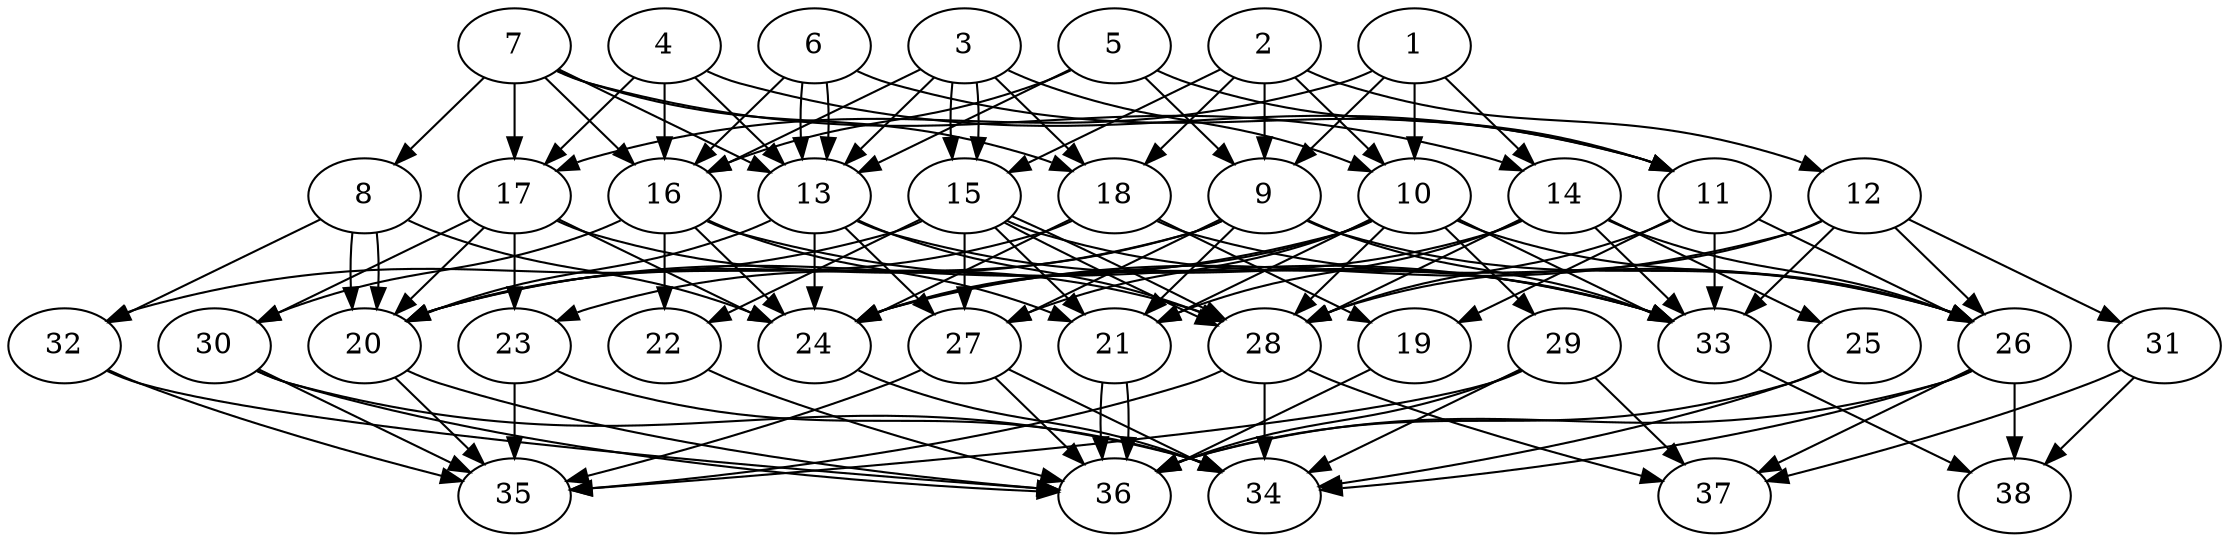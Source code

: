 // DAG (tier=3-complex, mode=compute, n=38, ccr=0.481, fat=0.792, density=0.743, regular=0.325, jump=0.223, mindata=1048576, maxdata=16777216)
// DAG automatically generated by daggen at Sun Aug 24 16:33:34 2025
// /home/ermia/Project/Environments/daggen/bin/daggen --dot --ccr 0.481 --fat 0.792 --regular 0.325 --density 0.743 --jump 0.223 --mindata 1048576 --maxdata 16777216 -n 38 
digraph G {
  1 [size="1664754908216558616576", alpha="0.19", expect_size="832377454108279308288"]
  1 -> 9 [size ="1123716754833408"]
  1 -> 10 [size ="1123716754833408"]
  1 -> 14 [size ="1123716754833408"]
  1 -> 17 [size ="1123716754833408"]
  2 [size="8931452652622496", alpha="0.04", expect_size="4465726326311248"]
  2 -> 9 [size ="168212427702272"]
  2 -> 10 [size ="168212427702272"]
  2 -> 12 [size ="168212427702272"]
  2 -> 15 [size ="168212427702272"]
  2 -> 18 [size ="168212427702272"]
  3 [size="2422144881059651584", alpha="0.09", expect_size="1211072440529825792"]
  3 -> 10 [size ="1438909749788672"]
  3 -> 13 [size ="1438909749788672"]
  3 -> 15 [size ="1438909749788672"]
  3 -> 15 [size ="1438909749788672"]
  3 -> 16 [size ="1438909749788672"]
  3 -> 18 [size ="1438909749788672"]
  4 [size="2751910309038915584000", alpha="0.05", expect_size="1375955154519457792000"]
  4 -> 11 [size ="1571012005068800"]
  4 -> 13 [size ="1571012005068800"]
  4 -> 16 [size ="1571012005068800"]
  4 -> 17 [size ="1571012005068800"]
  5 [size="78795318674822832", alpha="0.10", expect_size="39397659337411416"]
  5 -> 9 [size ="1808257769275392"]
  5 -> 11 [size ="1808257769275392"]
  5 -> 13 [size ="1808257769275392"]
  5 -> 16 [size ="1808257769275392"]
  6 [size="610960057026735744", alpha="0.15", expect_size="305480028513367872"]
  6 -> 11 [size ="474631500726272"]
  6 -> 13 [size ="474631500726272"]
  6 -> 13 [size ="474631500726272"]
  6 -> 16 [size ="474631500726272"]
  7 [size="2260783749800459763712", alpha="0.17", expect_size="1130391874900229881856"]
  7 -> 8 [size ="1378042681229312"]
  7 -> 13 [size ="1378042681229312"]
  7 -> 14 [size ="1378042681229312"]
  7 -> 16 [size ="1378042681229312"]
  7 -> 17 [size ="1378042681229312"]
  7 -> 18 [size ="1378042681229312"]
  8 [size="513528799690924", alpha="0.14", expect_size="256764399845462"]
  8 -> 20 [size ="15905882898432"]
  8 -> 20 [size ="15905882898432"]
  8 -> 24 [size ="15905882898432"]
  8 -> 32 [size ="15905882898432"]
  9 [size="244558988744622866432", alpha="0.11", expect_size="122279494372311433216"]
  9 -> 20 [size ="312856901844992"]
  9 -> 21 [size ="312856901844992"]
  9 -> 23 [size ="312856901844992"]
  9 -> 26 [size ="312856901844992"]
  9 -> 27 [size ="312856901844992"]
  9 -> 33 [size ="312856901844992"]
  10 [size="59522099053697376", alpha="0.10", expect_size="29761049526848688"]
  10 -> 20 [size ="1236920793300992"]
  10 -> 21 [size ="1236920793300992"]
  10 -> 24 [size ="1236920793300992"]
  10 -> 26 [size ="1236920793300992"]
  10 -> 27 [size ="1236920793300992"]
  10 -> 28 [size ="1236920793300992"]
  10 -> 29 [size ="1236920793300992"]
  10 -> 33 [size ="1236920793300992"]
  11 [size="80922929904406757376", alpha="0.01", expect_size="40461464952203378688"]
  11 -> 19 [size ="149671020331008"]
  11 -> 26 [size ="149671020331008"]
  11 -> 28 [size ="149671020331008"]
  11 -> 33 [size ="149671020331008"]
  12 [size="5964246075849048064", alpha="0.19", expect_size="2982123037924524032"]
  12 -> 24 [size ="26310374064128"]
  12 -> 26 [size ="26310374064128"]
  12 -> 28 [size ="26310374064128"]
  12 -> 31 [size ="26310374064128"]
  12 -> 33 [size ="26310374064128"]
  13 [size="603142082626871885824", alpha="0.18", expect_size="301571041313435942912"]
  13 -> 20 [size ="571088052420608"]
  13 -> 24 [size ="571088052420608"]
  13 -> 27 [size ="571088052420608"]
  13 -> 28 [size ="571088052420608"]
  13 -> 33 [size ="571088052420608"]
  14 [size="2685524977318965760", alpha="0.09", expect_size="1342762488659482880"]
  14 -> 21 [size ="1104767728222208"]
  14 -> 24 [size ="1104767728222208"]
  14 -> 25 [size ="1104767728222208"]
  14 -> 26 [size ="1104767728222208"]
  14 -> 28 [size ="1104767728222208"]
  14 -> 33 [size ="1104767728222208"]
  15 [size="33452344161097172", alpha="0.12", expect_size="16726172080548586"]
  15 -> 21 [size ="758347477286912"]
  15 -> 22 [size ="758347477286912"]
  15 -> 27 [size ="758347477286912"]
  15 -> 28 [size ="758347477286912"]
  15 -> 28 [size ="758347477286912"]
  15 -> 32 [size ="758347477286912"]
  15 -> 33 [size ="758347477286912"]
  16 [size="2060261915019750", alpha="0.08", expect_size="1030130957509875"]
  16 -> 21 [size ="41715708723200"]
  16 -> 22 [size ="41715708723200"]
  16 -> 24 [size ="41715708723200"]
  16 -> 30 [size ="41715708723200"]
  16 -> 33 [size ="41715708723200"]
  17 [size="1478825861109015117824", alpha="0.08", expect_size="739412930554507558912"]
  17 -> 20 [size ="1038407966916608"]
  17 -> 23 [size ="1038407966916608"]
  17 -> 24 [size ="1038407966916608"]
  17 -> 28 [size ="1038407966916608"]
  17 -> 30 [size ="1038407966916608"]
  18 [size="49583921372545928", alpha="0.17", expect_size="24791960686272964"]
  18 -> 19 [size ="1044389782618112"]
  18 -> 20 [size ="1044389782618112"]
  18 -> 24 [size ="1044389782618112"]
  18 -> 26 [size ="1044389782618112"]
  19 [size="133120258625470560", alpha="0.03", expect_size="66560129312735280"]
  19 -> 36 [size ="57275477655552"]
  20 [size="1519872236465892098048", alpha="0.03", expect_size="759936118232946049024"]
  20 -> 35 [size ="1057534899126272"]
  20 -> 36 [size ="1057534899126272"]
  21 [size="26071715487836288", alpha="0.04", expect_size="13035857743918144"]
  21 -> 36 [size ="683408787243008"]
  21 -> 36 [size ="683408787243008"]
  22 [size="594529922246638464", alpha="0.17", expect_size="297264961123319232"]
  22 -> 36 [size ="295283103629312"]
  23 [size="191408903865130549248", alpha="0.08", expect_size="95704451932565274624"]
  23 -> 34 [size ="265703991017472"]
  23 -> 35 [size ="265703991017472"]
  24 [size="57640173319714688", alpha="0.07", expect_size="28820086659857344"]
  24 -> 34 [size ="1175366194429952"]
  25 [size="1594985734790447104000", alpha="0.07", expect_size="797492867395223552000"]
  25 -> 34 [size ="1092096937164800"]
  25 -> 36 [size ="1092096937164800"]
  26 [size="562009086481238327296", alpha="0.11", expect_size="281004543240619163648"]
  26 -> 34 [size ="544818958696448"]
  26 -> 36 [size ="544818958696448"]
  26 -> 37 [size ="544818958696448"]
  26 -> 38 [size ="544818958696448"]
  27 [size="356065333540596992", alpha="0.03", expect_size="178032666770298496"]
  27 -> 34 [size ="557602593308672"]
  27 -> 35 [size ="557602593308672"]
  27 -> 36 [size ="557602593308672"]
  28 [size="14500021919304370", alpha="0.17", expect_size="7250010959652185"]
  28 -> 34 [size ="273598820384768"]
  28 -> 35 [size ="273598820384768"]
  28 -> 37 [size ="273598820384768"]
  29 [size="363731123645421888", alpha="0.13", expect_size="181865561822710944"]
  29 -> 34 [size ="330306682880000"]
  29 -> 35 [size ="330306682880000"]
  29 -> 36 [size ="330306682880000"]
  29 -> 37 [size ="330306682880000"]
  30 [size="4467621508929466880", alpha="0.05", expect_size="2233810754464733440"]
  30 -> 34 [size ="2032562704744448"]
  30 -> 35 [size ="2032562704744448"]
  30 -> 36 [size ="2032562704744448"]
  31 [size="62615493436294632", alpha="0.07", expect_size="31307746718147316"]
  31 -> 37 [size ="994822638796800"]
  31 -> 38 [size ="994822638796800"]
  32 [size="1850791171589144576000", alpha="0.08", expect_size="925395585794572288000"]
  32 -> 35 [size ="1205947124940800"]
  32 -> 36 [size ="1205947124940800"]
  33 [size="48813451158713532416", alpha="0.12", expect_size="24406725579356766208"]
  33 -> 38 [size ="106852083826688"]
  34 [size="14024022643703808000", alpha="0.11", expect_size="7012011321851904000"]
  35 [size="1206129053631284", alpha="0.07", expect_size="603064526815642"]
  36 [size="1769130535047181369344", alpha="0.01", expect_size="884565267523590684672"]
  37 [size="106364907909485166592", alpha="0.04", expect_size="53182453954742583296"]
  38 [size="37309340875393824", alpha="0.10", expect_size="18654670437696912"]
}